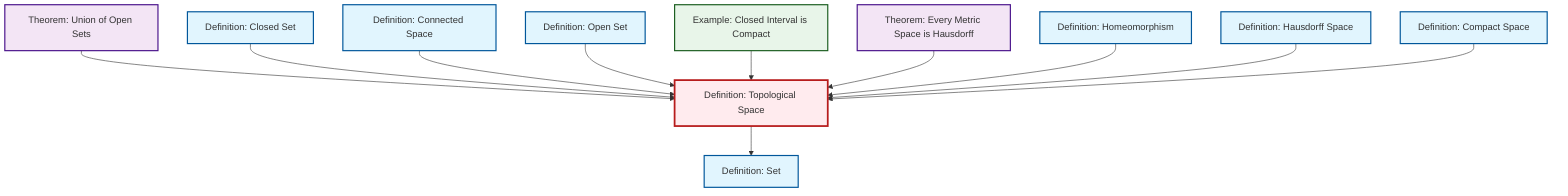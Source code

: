 graph TD
    classDef definition fill:#e1f5fe,stroke:#01579b,stroke-width:2px
    classDef theorem fill:#f3e5f5,stroke:#4a148c,stroke-width:2px
    classDef axiom fill:#fff3e0,stroke:#e65100,stroke-width:2px
    classDef example fill:#e8f5e9,stroke:#1b5e20,stroke-width:2px
    classDef current fill:#ffebee,stroke:#b71c1c,stroke-width:3px
    def-closed-set["Definition: Closed Set"]:::definition
    def-hausdorff["Definition: Hausdorff Space"]:::definition
    def-set["Definition: Set"]:::definition
    ex-closed-interval-compact["Example: Closed Interval is Compact"]:::example
    def-open-set["Definition: Open Set"]:::definition
    thm-union-open-sets["Theorem: Union of Open Sets"]:::theorem
    def-compact["Definition: Compact Space"]:::definition
    def-connected["Definition: Connected Space"]:::definition
    def-homeomorphism["Definition: Homeomorphism"]:::definition
    thm-metric-hausdorff["Theorem: Every Metric Space is Hausdorff"]:::theorem
    def-topological-space["Definition: Topological Space"]:::definition
    thm-union-open-sets --> def-topological-space
    def-closed-set --> def-topological-space
    def-connected --> def-topological-space
    def-open-set --> def-topological-space
    ex-closed-interval-compact --> def-topological-space
    thm-metric-hausdorff --> def-topological-space
    def-homeomorphism --> def-topological-space
    def-hausdorff --> def-topological-space
    def-topological-space --> def-set
    def-compact --> def-topological-space
    class def-topological-space current